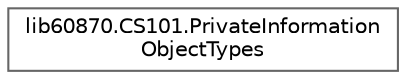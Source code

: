 digraph "Graphical Class Hierarchy"
{
 // LATEX_PDF_SIZE
  bgcolor="transparent";
  edge [fontname=Helvetica,fontsize=10,labelfontname=Helvetica,labelfontsize=10];
  node [fontname=Helvetica,fontsize=10,shape=box,height=0.2,width=0.4];
  rankdir="LR";
  Node0 [id="Node000000",label="lib60870.CS101.PrivateInformation\lObjectTypes",height=0.2,width=0.4,color="grey40", fillcolor="white", style="filled",URL="$classlib60870_1_1_c_s101_1_1_private_information_object_types.html",tooltip="Hold a list of private information object (IO) types to be used for parsing."];
}
